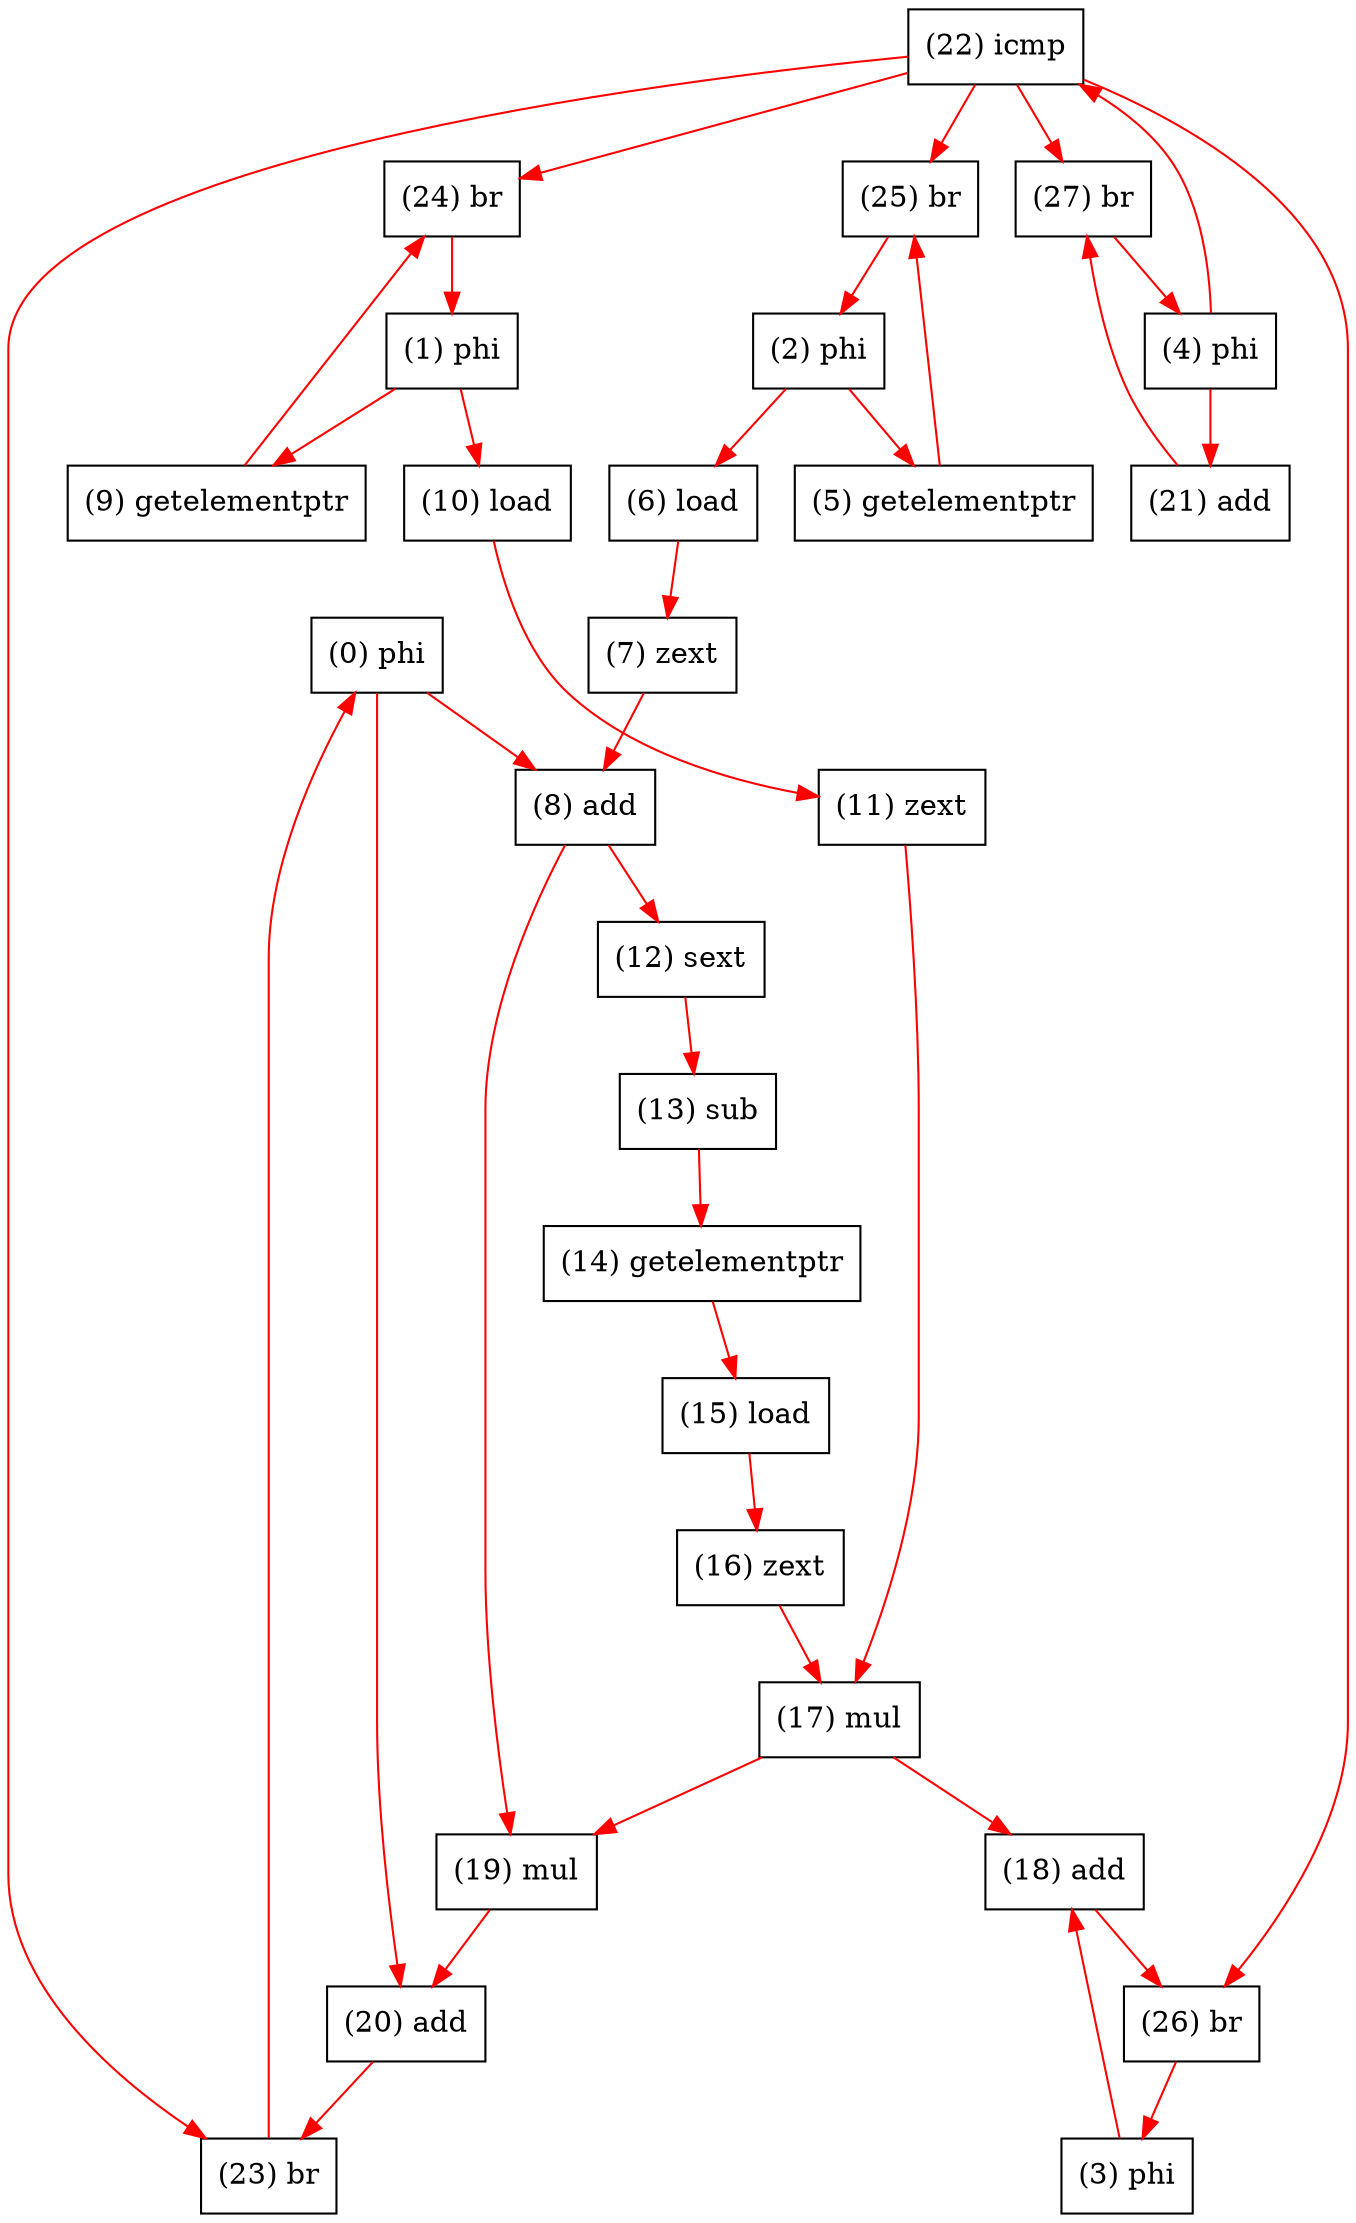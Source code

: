 digraph "DFG for'susan_smoothing' function" {
	Node0phi[shape=record, label="(0) phi"];
	Node1phi[shape=record, label="(1) phi"];
	Node2phi[shape=record, label="(2) phi"];
	Node3phi[shape=record, label="(3) phi"];
	Node4phi[shape=record, label="(4) phi"];
	Node5getelementptr[shape=record, label="(5) getelementptr"];
	Node6load[shape=record, label="(6) load"];
	Node7zext[shape=record, label="(7) zext"];
	Node8add[shape=record, label="(8) add"];
	Node9getelementptr[shape=record, label="(9) getelementptr"];
	Node10load[shape=record, label="(10) load"];
	Node11zext[shape=record, label="(11) zext"];
	Node12sext[shape=record, label="(12) sext"];
	Node13sub[shape=record, label="(13) sub"];
	Node14getelementptr[shape=record, label="(14) getelementptr"];
	Node15load[shape=record, label="(15) load"];
	Node16zext[shape=record, label="(16) zext"];
	Node17mul[shape=record, label="(17) mul"];
	Node18add[shape=record, label="(18) add"];
	Node19mul[shape=record, label="(19) mul"];
	Node20add[shape=record, label="(20) add"];
	Node21add[shape=record, label="(21) add"];
	Node22icmp[shape=record, label="(22) icmp"];
	Node23br[shape=record, label="(23) br"];
	Node24br[shape=record, label="(24) br"];
	Node25br[shape=record, label="(25) br"];
	Node26br[shape=record, label="(26) br"];
	Node27br[shape=record, label="(27) br"];
edge [color=red]
	Node2phi -> Node5getelementptr
	Node2phi -> Node6load
	Node6load -> Node7zext
	Node7zext -> Node8add
	Node0phi -> Node8add
	Node1phi -> Node9getelementptr
	Node1phi -> Node10load
	Node10load -> Node11zext
	Node8add -> Node12sext
	Node12sext -> Node13sub
	Node13sub -> Node14getelementptr
	Node14getelementptr -> Node15load
	Node15load -> Node16zext
	Node16zext -> Node17mul
	Node11zext -> Node17mul
	Node17mul -> Node18add
	Node3phi -> Node18add
	Node17mul -> Node19mul
	Node8add -> Node19mul
	Node19mul -> Node20add
	Node0phi -> Node20add
	Node4phi -> Node21add
	Node4phi -> Node22icmp
	Node22icmp -> Node23br
	Node22icmp -> Node24br
	Node22icmp -> Node25br
	Node22icmp -> Node26br
	Node22icmp -> Node27br
	Node20add -> Node23br
	Node23br -> Node0phi
	Node9getelementptr -> Node24br
	Node24br -> Node1phi
	Node5getelementptr -> Node25br
	Node25br -> Node2phi
	Node18add -> Node26br
	Node26br -> Node3phi
	Node21add -> Node27br
	Node27br -> Node4phi
}
